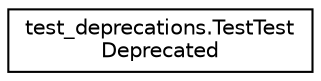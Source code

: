 digraph "Graphical Class Hierarchy"
{
 // LATEX_PDF_SIZE
  edge [fontname="Helvetica",fontsize="10",labelfontname="Helvetica",labelfontsize="10"];
  node [fontname="Helvetica",fontsize="10",shape=record];
  rankdir="LR";
  Node0 [label="test_deprecations.TestTest\lDeprecated",height=0.2,width=0.4,color="black", fillcolor="white", style="filled",URL="$classtest__deprecations_1_1TestTestDeprecated.html",tooltip=" "];
}
